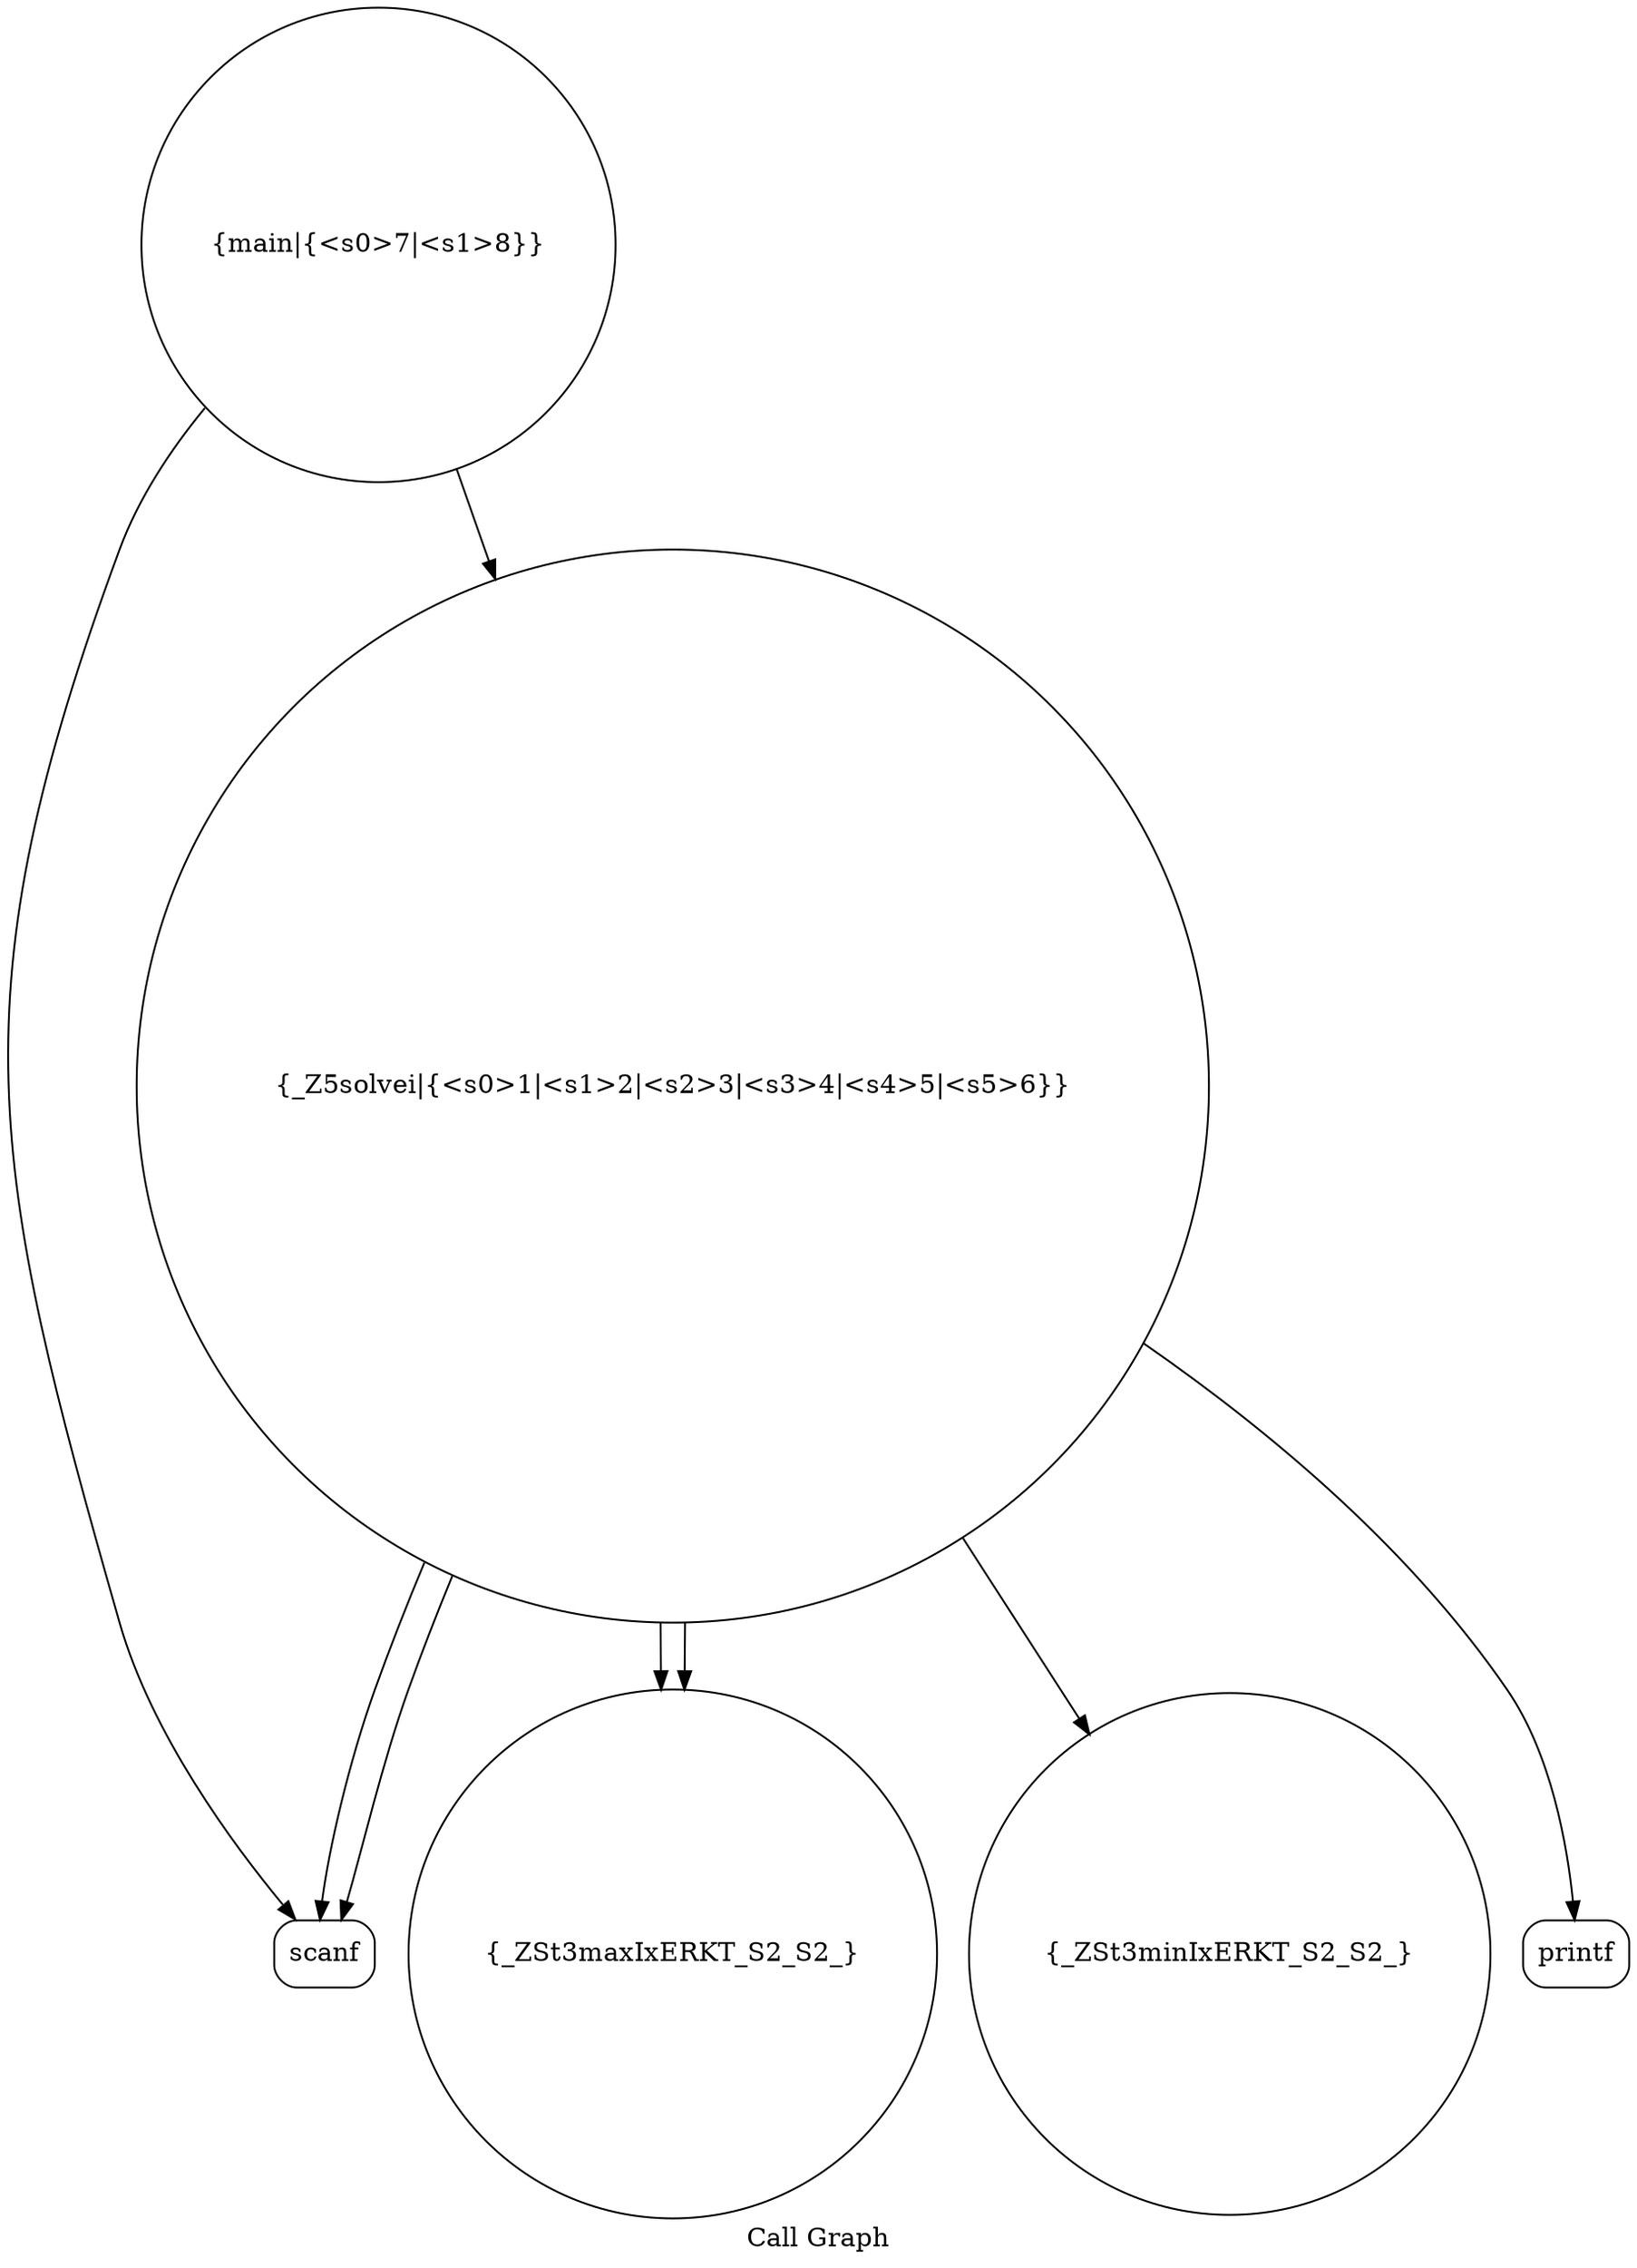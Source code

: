 digraph "Call Graph" {
	label="Call Graph";

	Node0x555fde745920 [shape=record,shape=circle,label="{_Z5solvei|{<s0>1|<s1>2|<s2>3|<s3>4|<s4>5|<s5>6}}"];
	Node0x555fde745920:s0 -> Node0x555fde745db0[color=black];
	Node0x555fde745920:s1 -> Node0x555fde745db0[color=black];
	Node0x555fde745920:s2 -> Node0x555fde745eb0[color=black];
	Node0x555fde745920:s3 -> Node0x555fde745eb0[color=black];
	Node0x555fde745920:s4 -> Node0x555fde745e30[color=black];
	Node0x555fde745920:s5 -> Node0x555fde745f30[color=black];
	Node0x555fde745e30 [shape=record,shape=circle,label="{_ZSt3minIxERKT_S2_S2_}"];
	Node0x555fde745f30 [shape=record,shape=Mrecord,label="{printf}"];
	Node0x555fde745db0 [shape=record,shape=Mrecord,label="{scanf}"];
	Node0x555fde745eb0 [shape=record,shape=circle,label="{_ZSt3maxIxERKT_S2_S2_}"];
	Node0x555fde745fb0 [shape=record,shape=circle,label="{main|{<s0>7|<s1>8}}"];
	Node0x555fde745fb0:s0 -> Node0x555fde745db0[color=black];
	Node0x555fde745fb0:s1 -> Node0x555fde745920[color=black];
}
